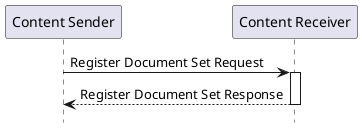 @startuml
hide footbox

participant "Content Sender" as CS
participant "Content Receiver" as CR

CS -> CR : Register Document Set Request
activate CR
CR --> CS : Register Document Set Response
deactivate CR

@enduml